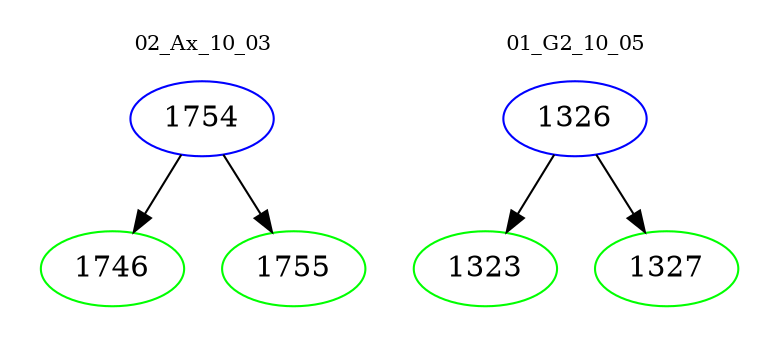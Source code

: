 digraph{
subgraph cluster_0 {
color = white
label = "02_Ax_10_03";
fontsize=10;
T0_1754 [label="1754", color="blue"]
T0_1754 -> T0_1746 [color="black"]
T0_1746 [label="1746", color="green"]
T0_1754 -> T0_1755 [color="black"]
T0_1755 [label="1755", color="green"]
}
subgraph cluster_1 {
color = white
label = "01_G2_10_05";
fontsize=10;
T1_1326 [label="1326", color="blue"]
T1_1326 -> T1_1323 [color="black"]
T1_1323 [label="1323", color="green"]
T1_1326 -> T1_1327 [color="black"]
T1_1327 [label="1327", color="green"]
}
}
